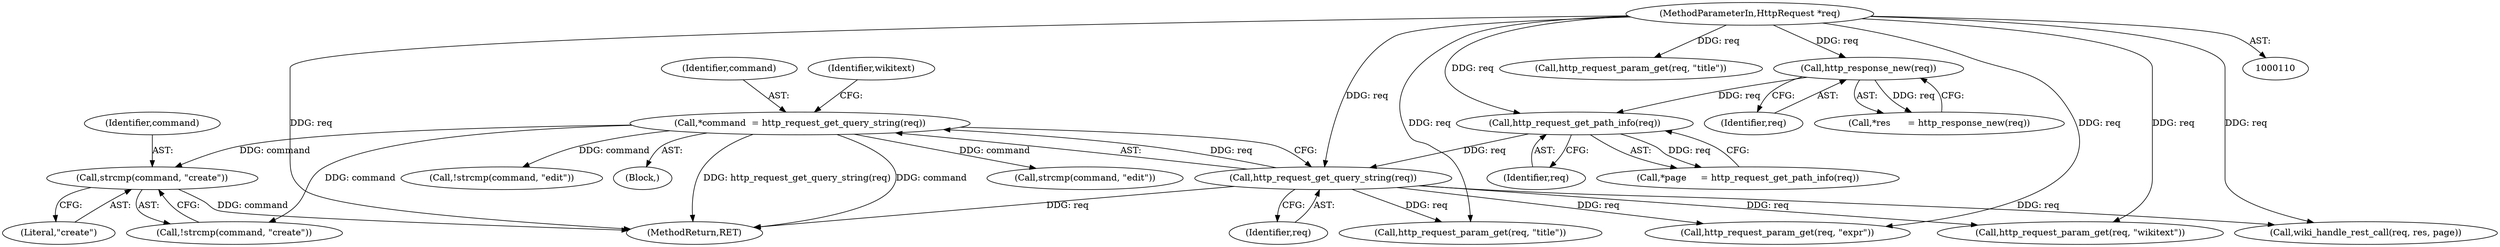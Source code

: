digraph "0_didiwiki_5e5c796617e1712905dc5462b94bd5e6c08d15ea@API" {
"1000344" [label="(Call,strcmp(command, \"create\"))"];
"1000124" [label="(Call,*command  = http_request_get_query_string(req))"];
"1000126" [label="(Call,http_request_get_query_string(req))"];
"1000121" [label="(Call,http_request_get_path_info(req))"];
"1000116" [label="(Call,http_response_new(req))"];
"1000111" [label="(MethodParameterIn,HttpRequest *req)"];
"1000292" [label="(Call,http_request_param_get(req, \"title\"))"];
"1000112" [label="(Block,)"];
"1000127" [label="(Identifier,req)"];
"1000116" [label="(Call,http_response_new(req))"];
"1000326" [label="(Call,strcmp(command, \"edit\"))"];
"1000121" [label="(Call,http_request_get_path_info(req))"];
"1000126" [label="(Call,http_request_get_query_string(req))"];
"1000114" [label="(Call,*res      = http_response_new(req))"];
"1000346" [label="(Literal,\"create\")"];
"1000124" [label="(Call,*command  = http_request_get_query_string(req))"];
"1000345" [label="(Identifier,command)"];
"1000125" [label="(Identifier,command)"];
"1000285" [label="(Call,http_request_param_get(req, \"title\"))"];
"1000343" [label="(Call,!strcmp(command, \"create\"))"];
"1000344" [label="(Call,strcmp(command, \"create\"))"];
"1000223" [label="(Call,wiki_handle_rest_call(req, res, page))"];
"1000119" [label="(Call,*page     = http_request_get_path_info(req))"];
"1000117" [label="(Identifier,req)"];
"1000363" [label="(MethodReturn,RET)"];
"1000111" [label="(MethodParameterIn,HttpRequest *req)"];
"1000271" [label="(Call,http_request_param_get(req, \"expr\"))"];
"1000325" [label="(Call,!strcmp(command, \"edit\"))"];
"1000122" [label="(Identifier,req)"];
"1000305" [label="(Call,http_request_param_get(req, \"wikitext\"))"];
"1000130" [label="(Identifier,wikitext)"];
"1000344" -> "1000343"  [label="AST: "];
"1000344" -> "1000346"  [label="CFG: "];
"1000345" -> "1000344"  [label="AST: "];
"1000346" -> "1000344"  [label="AST: "];
"1000343" -> "1000344"  [label="CFG: "];
"1000344" -> "1000363"  [label="DDG: command"];
"1000124" -> "1000344"  [label="DDG: command"];
"1000124" -> "1000112"  [label="AST: "];
"1000124" -> "1000126"  [label="CFG: "];
"1000125" -> "1000124"  [label="AST: "];
"1000126" -> "1000124"  [label="AST: "];
"1000130" -> "1000124"  [label="CFG: "];
"1000124" -> "1000363"  [label="DDG: http_request_get_query_string(req)"];
"1000124" -> "1000363"  [label="DDG: command"];
"1000126" -> "1000124"  [label="DDG: req"];
"1000124" -> "1000325"  [label="DDG: command"];
"1000124" -> "1000326"  [label="DDG: command"];
"1000124" -> "1000343"  [label="DDG: command"];
"1000126" -> "1000127"  [label="CFG: "];
"1000127" -> "1000126"  [label="AST: "];
"1000126" -> "1000363"  [label="DDG: req"];
"1000121" -> "1000126"  [label="DDG: req"];
"1000111" -> "1000126"  [label="DDG: req"];
"1000126" -> "1000223"  [label="DDG: req"];
"1000126" -> "1000271"  [label="DDG: req"];
"1000126" -> "1000285"  [label="DDG: req"];
"1000126" -> "1000305"  [label="DDG: req"];
"1000121" -> "1000119"  [label="AST: "];
"1000121" -> "1000122"  [label="CFG: "];
"1000122" -> "1000121"  [label="AST: "];
"1000119" -> "1000121"  [label="CFG: "];
"1000121" -> "1000119"  [label="DDG: req"];
"1000116" -> "1000121"  [label="DDG: req"];
"1000111" -> "1000121"  [label="DDG: req"];
"1000116" -> "1000114"  [label="AST: "];
"1000116" -> "1000117"  [label="CFG: "];
"1000117" -> "1000116"  [label="AST: "];
"1000114" -> "1000116"  [label="CFG: "];
"1000116" -> "1000114"  [label="DDG: req"];
"1000111" -> "1000116"  [label="DDG: req"];
"1000111" -> "1000110"  [label="AST: "];
"1000111" -> "1000363"  [label="DDG: req"];
"1000111" -> "1000223"  [label="DDG: req"];
"1000111" -> "1000271"  [label="DDG: req"];
"1000111" -> "1000285"  [label="DDG: req"];
"1000111" -> "1000292"  [label="DDG: req"];
"1000111" -> "1000305"  [label="DDG: req"];
}
